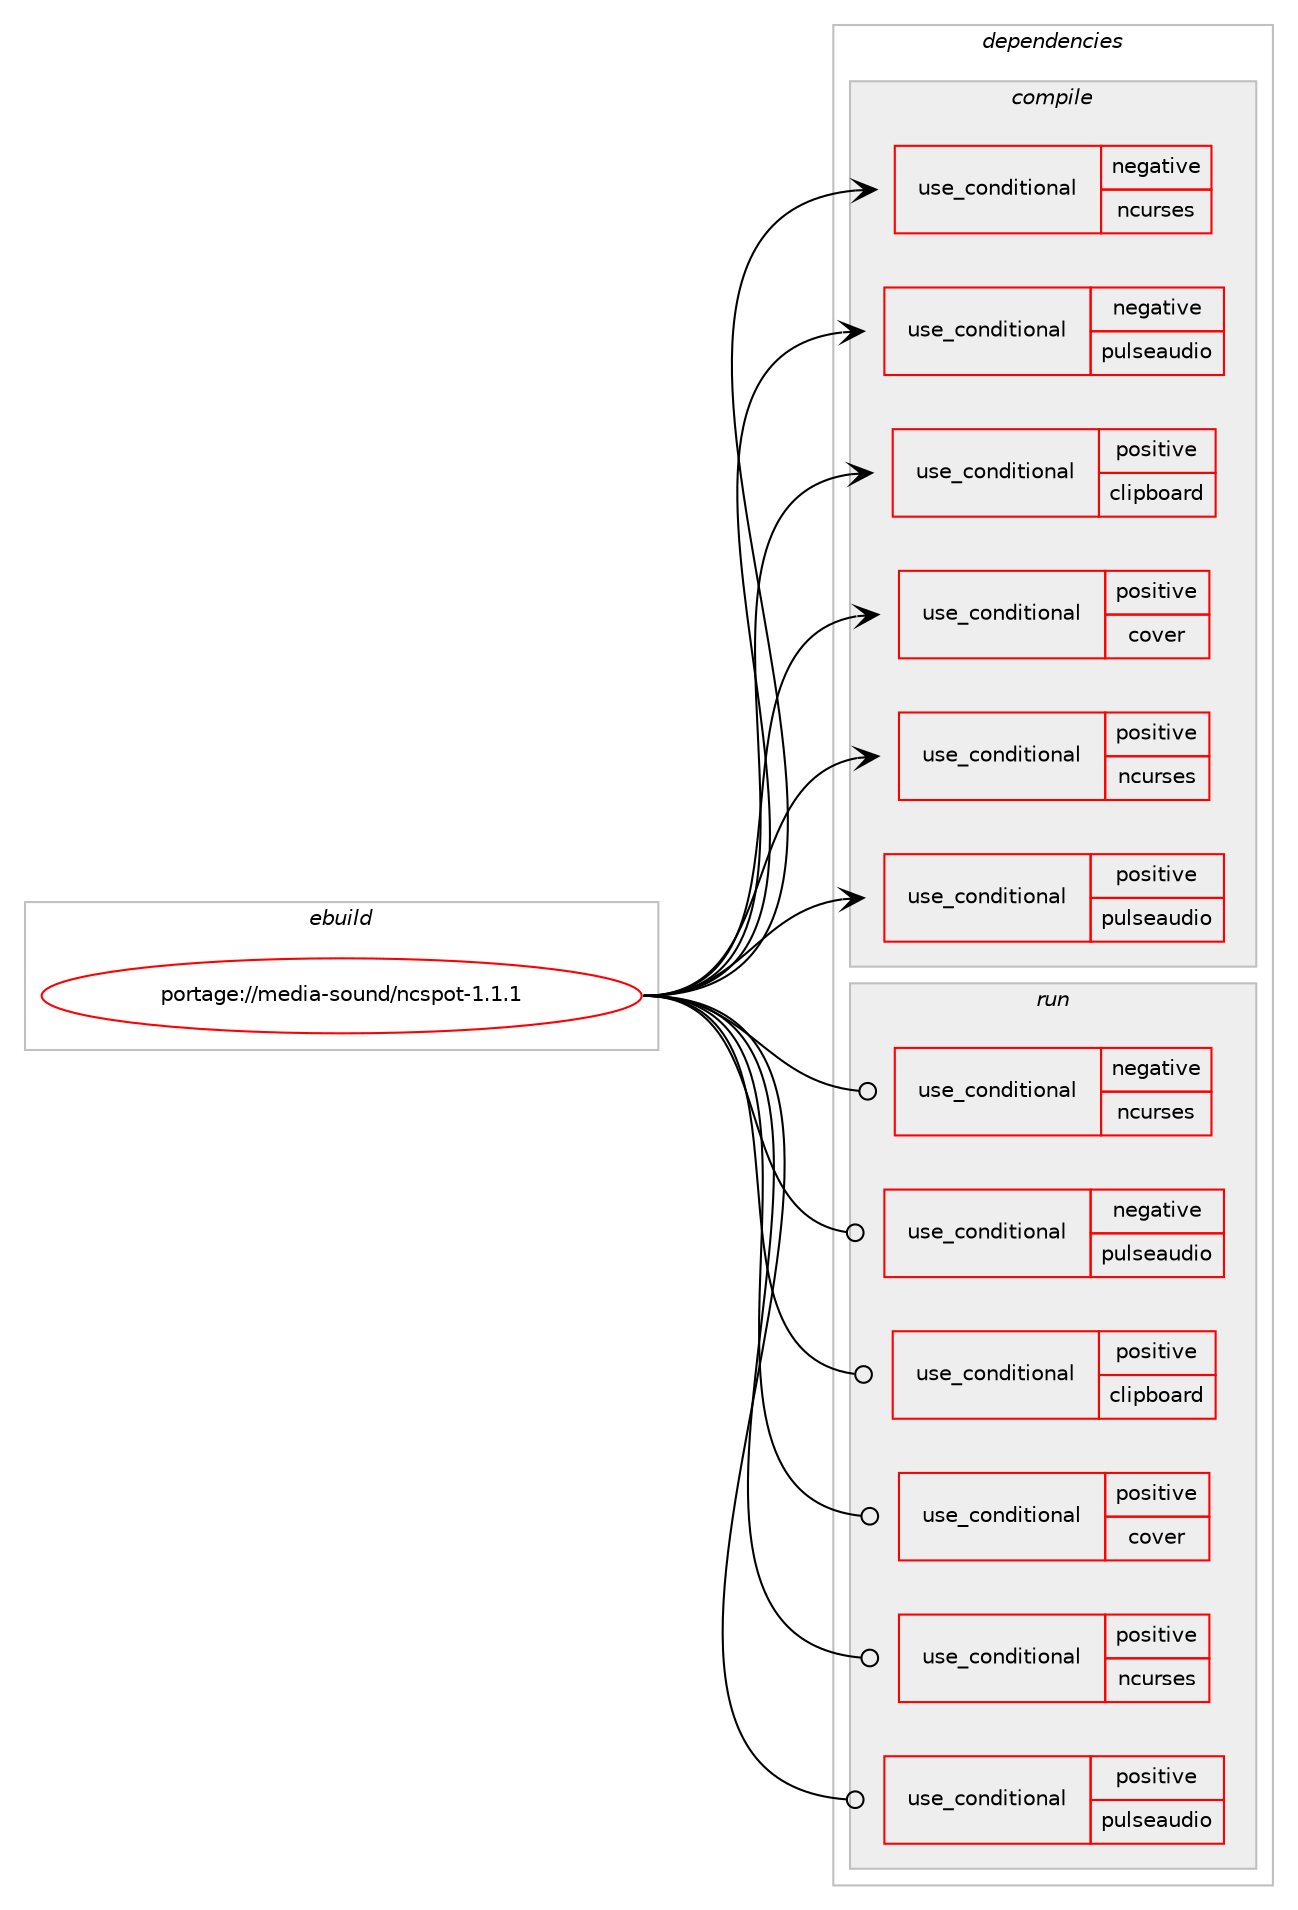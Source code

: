 digraph prolog {

# *************
# Graph options
# *************

newrank=true;
concentrate=true;
compound=true;
graph [rankdir=LR,fontname=Helvetica,fontsize=10,ranksep=1.5];#, ranksep=2.5, nodesep=0.2];
edge  [arrowhead=vee];
node  [fontname=Helvetica,fontsize=10];

# **********
# The ebuild
# **********

subgraph cluster_leftcol {
color=gray;
rank=same;
label=<<i>ebuild</i>>;
id [label="portage://media-sound/ncspot-1.1.1", color=red, width=4, href="../media-sound/ncspot-1.1.1.svg"];
}

# ****************
# The dependencies
# ****************

subgraph cluster_midcol {
color=gray;
label=<<i>dependencies</i>>;
subgraph cluster_compile {
fillcolor="#eeeeee";
style=filled;
label=<<i>compile</i>>;
subgraph cond78973 {
dependency164505 [label=<<TABLE BORDER="0" CELLBORDER="1" CELLSPACING="0" CELLPADDING="4"><TR><TD ROWSPAN="3" CELLPADDING="10">use_conditional</TD></TR><TR><TD>negative</TD></TR><TR><TD>ncurses</TD></TR></TABLE>>, shape=none, color=red];
# *** BEGIN UNKNOWN DEPENDENCY TYPE (TODO) ***
# dependency164505 -> package_dependency(portage://media-sound/ncspot-1.1.1,install,no,sys-libs,ncurses,none,[,,],[],[])
# *** END UNKNOWN DEPENDENCY TYPE (TODO) ***

}
id:e -> dependency164505:w [weight=20,style="solid",arrowhead="vee"];
subgraph cond78974 {
dependency164506 [label=<<TABLE BORDER="0" CELLBORDER="1" CELLSPACING="0" CELLPADDING="4"><TR><TD ROWSPAN="3" CELLPADDING="10">use_conditional</TD></TR><TR><TD>negative</TD></TR><TR><TD>pulseaudio</TD></TR></TABLE>>, shape=none, color=red];
# *** BEGIN UNKNOWN DEPENDENCY TYPE (TODO) ***
# dependency164506 -> package_dependency(portage://media-sound/ncspot-1.1.1,install,no,media-libs,alsa-lib,none,[,,],[],[])
# *** END UNKNOWN DEPENDENCY TYPE (TODO) ***

}
id:e -> dependency164506:w [weight=20,style="solid",arrowhead="vee"];
subgraph cond78975 {
dependency164507 [label=<<TABLE BORDER="0" CELLBORDER="1" CELLSPACING="0" CELLPADDING="4"><TR><TD ROWSPAN="3" CELLPADDING="10">use_conditional</TD></TR><TR><TD>positive</TD></TR><TR><TD>clipboard</TD></TR></TABLE>>, shape=none, color=red];
# *** BEGIN UNKNOWN DEPENDENCY TYPE (TODO) ***
# dependency164507 -> package_dependency(portage://media-sound/ncspot-1.1.1,install,no,x11-libs,libxcb,none,[,,],any_same_slot,[])
# *** END UNKNOWN DEPENDENCY TYPE (TODO) ***

}
id:e -> dependency164507:w [weight=20,style="solid",arrowhead="vee"];
subgraph cond78976 {
dependency164508 [label=<<TABLE BORDER="0" CELLBORDER="1" CELLSPACING="0" CELLPADDING="4"><TR><TD ROWSPAN="3" CELLPADDING="10">use_conditional</TD></TR><TR><TD>positive</TD></TR><TR><TD>cover</TD></TR></TABLE>>, shape=none, color=red];
# *** BEGIN UNKNOWN DEPENDENCY TYPE (TODO) ***
# dependency164508 -> package_dependency(portage://media-sound/ncspot-1.1.1,install,no,media-gfx,ueberzug,none,[,,],[],[])
# *** END UNKNOWN DEPENDENCY TYPE (TODO) ***

}
id:e -> dependency164508:w [weight=20,style="solid",arrowhead="vee"];
subgraph cond78977 {
dependency164509 [label=<<TABLE BORDER="0" CELLBORDER="1" CELLSPACING="0" CELLPADDING="4"><TR><TD ROWSPAN="3" CELLPADDING="10">use_conditional</TD></TR><TR><TD>positive</TD></TR><TR><TD>ncurses</TD></TR></TABLE>>, shape=none, color=red];
# *** BEGIN UNKNOWN DEPENDENCY TYPE (TODO) ***
# dependency164509 -> package_dependency(portage://media-sound/ncspot-1.1.1,install,no,sys-libs,ncurses,none,[,,],any_same_slot,[])
# *** END UNKNOWN DEPENDENCY TYPE (TODO) ***

}
id:e -> dependency164509:w [weight=20,style="solid",arrowhead="vee"];
subgraph cond78978 {
dependency164510 [label=<<TABLE BORDER="0" CELLBORDER="1" CELLSPACING="0" CELLPADDING="4"><TR><TD ROWSPAN="3" CELLPADDING="10">use_conditional</TD></TR><TR><TD>positive</TD></TR><TR><TD>pulseaudio</TD></TR></TABLE>>, shape=none, color=red];
# *** BEGIN UNKNOWN DEPENDENCY TYPE (TODO) ***
# dependency164510 -> package_dependency(portage://media-sound/ncspot-1.1.1,install,no,media-libs,libpulse,none,[,,],[],[])
# *** END UNKNOWN DEPENDENCY TYPE (TODO) ***

}
id:e -> dependency164510:w [weight=20,style="solid",arrowhead="vee"];
# *** BEGIN UNKNOWN DEPENDENCY TYPE (TODO) ***
# id -> package_dependency(portage://media-sound/ncspot-1.1.1,install,no,dev-libs,openssl,none,[,,],any_same_slot,[])
# *** END UNKNOWN DEPENDENCY TYPE (TODO) ***

# *** BEGIN UNKNOWN DEPENDENCY TYPE (TODO) ***
# id -> package_dependency(portage://media-sound/ncspot-1.1.1,install,no,sys-apps,dbus,none,[,,],[],[])
# *** END UNKNOWN DEPENDENCY TYPE (TODO) ***

}
subgraph cluster_compileandrun {
fillcolor="#eeeeee";
style=filled;
label=<<i>compile and run</i>>;
}
subgraph cluster_run {
fillcolor="#eeeeee";
style=filled;
label=<<i>run</i>>;
subgraph cond78979 {
dependency164511 [label=<<TABLE BORDER="0" CELLBORDER="1" CELLSPACING="0" CELLPADDING="4"><TR><TD ROWSPAN="3" CELLPADDING="10">use_conditional</TD></TR><TR><TD>negative</TD></TR><TR><TD>ncurses</TD></TR></TABLE>>, shape=none, color=red];
# *** BEGIN UNKNOWN DEPENDENCY TYPE (TODO) ***
# dependency164511 -> package_dependency(portage://media-sound/ncspot-1.1.1,run,no,sys-libs,ncurses,none,[,,],[],[])
# *** END UNKNOWN DEPENDENCY TYPE (TODO) ***

}
id:e -> dependency164511:w [weight=20,style="solid",arrowhead="odot"];
subgraph cond78980 {
dependency164512 [label=<<TABLE BORDER="0" CELLBORDER="1" CELLSPACING="0" CELLPADDING="4"><TR><TD ROWSPAN="3" CELLPADDING="10">use_conditional</TD></TR><TR><TD>negative</TD></TR><TR><TD>pulseaudio</TD></TR></TABLE>>, shape=none, color=red];
# *** BEGIN UNKNOWN DEPENDENCY TYPE (TODO) ***
# dependency164512 -> package_dependency(portage://media-sound/ncspot-1.1.1,run,no,media-libs,alsa-lib,none,[,,],[],[])
# *** END UNKNOWN DEPENDENCY TYPE (TODO) ***

}
id:e -> dependency164512:w [weight=20,style="solid",arrowhead="odot"];
subgraph cond78981 {
dependency164513 [label=<<TABLE BORDER="0" CELLBORDER="1" CELLSPACING="0" CELLPADDING="4"><TR><TD ROWSPAN="3" CELLPADDING="10">use_conditional</TD></TR><TR><TD>positive</TD></TR><TR><TD>clipboard</TD></TR></TABLE>>, shape=none, color=red];
# *** BEGIN UNKNOWN DEPENDENCY TYPE (TODO) ***
# dependency164513 -> package_dependency(portage://media-sound/ncspot-1.1.1,run,no,x11-libs,libxcb,none,[,,],any_same_slot,[])
# *** END UNKNOWN DEPENDENCY TYPE (TODO) ***

}
id:e -> dependency164513:w [weight=20,style="solid",arrowhead="odot"];
subgraph cond78982 {
dependency164514 [label=<<TABLE BORDER="0" CELLBORDER="1" CELLSPACING="0" CELLPADDING="4"><TR><TD ROWSPAN="3" CELLPADDING="10">use_conditional</TD></TR><TR><TD>positive</TD></TR><TR><TD>cover</TD></TR></TABLE>>, shape=none, color=red];
# *** BEGIN UNKNOWN DEPENDENCY TYPE (TODO) ***
# dependency164514 -> package_dependency(portage://media-sound/ncspot-1.1.1,run,no,media-gfx,ueberzug,none,[,,],[],[])
# *** END UNKNOWN DEPENDENCY TYPE (TODO) ***

}
id:e -> dependency164514:w [weight=20,style="solid",arrowhead="odot"];
subgraph cond78983 {
dependency164515 [label=<<TABLE BORDER="0" CELLBORDER="1" CELLSPACING="0" CELLPADDING="4"><TR><TD ROWSPAN="3" CELLPADDING="10">use_conditional</TD></TR><TR><TD>positive</TD></TR><TR><TD>ncurses</TD></TR></TABLE>>, shape=none, color=red];
# *** BEGIN UNKNOWN DEPENDENCY TYPE (TODO) ***
# dependency164515 -> package_dependency(portage://media-sound/ncspot-1.1.1,run,no,sys-libs,ncurses,none,[,,],any_same_slot,[])
# *** END UNKNOWN DEPENDENCY TYPE (TODO) ***

}
id:e -> dependency164515:w [weight=20,style="solid",arrowhead="odot"];
subgraph cond78984 {
dependency164516 [label=<<TABLE BORDER="0" CELLBORDER="1" CELLSPACING="0" CELLPADDING="4"><TR><TD ROWSPAN="3" CELLPADDING="10">use_conditional</TD></TR><TR><TD>positive</TD></TR><TR><TD>pulseaudio</TD></TR></TABLE>>, shape=none, color=red];
# *** BEGIN UNKNOWN DEPENDENCY TYPE (TODO) ***
# dependency164516 -> package_dependency(portage://media-sound/ncspot-1.1.1,run,no,media-libs,libpulse,none,[,,],[],[])
# *** END UNKNOWN DEPENDENCY TYPE (TODO) ***

}
id:e -> dependency164516:w [weight=20,style="solid",arrowhead="odot"];
# *** BEGIN UNKNOWN DEPENDENCY TYPE (TODO) ***
# id -> package_dependency(portage://media-sound/ncspot-1.1.1,run,no,dev-libs,openssl,none,[,,],any_same_slot,[])
# *** END UNKNOWN DEPENDENCY TYPE (TODO) ***

# *** BEGIN UNKNOWN DEPENDENCY TYPE (TODO) ***
# id -> package_dependency(portage://media-sound/ncspot-1.1.1,run,no,sys-apps,dbus,none,[,,],[],[])
# *** END UNKNOWN DEPENDENCY TYPE (TODO) ***

}
}

# **************
# The candidates
# **************

subgraph cluster_choices {
rank=same;
color=gray;
label=<<i>candidates</i>>;

}

}
